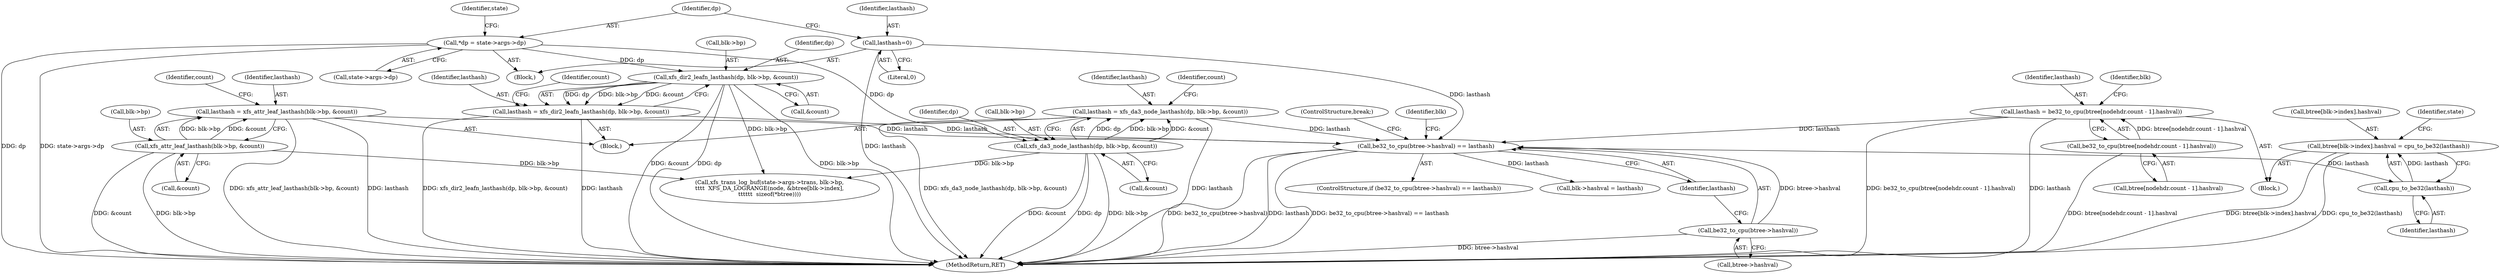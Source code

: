 digraph "1_linux_c88547a8119e3b581318ab65e9b72f27f23e641d@array" {
"1000236" [label="(Call,btree[blk->index].hashval = cpu_to_be32(lasthash))"];
"1000244" [label="(Call,cpu_to_be32(lasthash))"];
"1000224" [label="(Call,be32_to_cpu(btree->hashval) == lasthash)"];
"1000225" [label="(Call,be32_to_cpu(btree->hashval))"];
"1000177" [label="(Call,lasthash = xfs_da3_node_lasthash(dp, blk->bp, &count))"];
"1000179" [label="(Call,xfs_da3_node_lasthash(dp, blk->bp, &count))"];
"1000114" [label="(Call,*dp = state->args->dp)"];
"1000266" [label="(Call,lasthash = be32_to_cpu(btree[nodehdr.count - 1].hashval))"];
"1000268" [label="(Call,be32_to_cpu(btree[nodehdr.count - 1].hashval))"];
"1000161" [label="(Call,lasthash = xfs_dir2_leafn_lasthash(dp, blk->bp, &count))"];
"1000163" [label="(Call,xfs_dir2_leafn_lasthash(dp, blk->bp, &count))"];
"1000146" [label="(Call,lasthash = xfs_attr_leaf_lasthash(blk->bp, &count))"];
"1000148" [label="(Call,xfs_attr_leaf_lasthash(blk->bp, &count))"];
"1000108" [label="(Call,lasthash=0)"];
"1000269" [label="(Call,btree[nodehdr.count - 1].hashval)"];
"1000267" [label="(Identifier,lasthash)"];
"1000149" [label="(Call,blk->bp)"];
"1000246" [label="(Call,xfs_trans_log_buf(state->args->trans, blk->bp,\n\t\t\t\t  XFS_DA_LOGRANGE(node, &btree[blk->index],\n\t\t\t\t\t\t  sizeof(*btree))))"];
"1000161" [label="(Call,lasthash = xfs_dir2_leafn_lasthash(dp, blk->bp, &count))"];
"1000165" [label="(Call,blk->bp)"];
"1000163" [label="(Call,xfs_dir2_leafn_lasthash(dp, blk->bp, &count))"];
"1000114" [label="(Call,*dp = state->args->dp)"];
"1000245" [label="(Identifier,lasthash)"];
"1000268" [label="(Call,be32_to_cpu(btree[nodehdr.count - 1].hashval))"];
"1000244" [label="(Call,cpu_to_be32(lasthash))"];
"1000172" [label="(Identifier,count)"];
"1000203" [label="(Identifier,blk)"];
"1000162" [label="(Identifier,lasthash)"];
"1000266" [label="(Call,lasthash = be32_to_cpu(btree[nodehdr.count - 1].hashval))"];
"1000224" [label="(Call,be32_to_cpu(btree->hashval) == lasthash)"];
"1000230" [label="(ControlStructure,break;)"];
"1000156" [label="(Identifier,count)"];
"1000148" [label="(Call,xfs_attr_leaf_lasthash(blk->bp, &count))"];
"1000103" [label="(Block,)"];
"1000180" [label="(Identifier,dp)"];
"1000115" [label="(Identifier,dp)"];
"1000144" [label="(Block,)"];
"1000206" [label="(Block,)"];
"1000237" [label="(Call,btree[blk->index].hashval)"];
"1000226" [label="(Call,btree->hashval)"];
"1000147" [label="(Identifier,lasthash)"];
"1000110" [label="(Literal,0)"];
"1000236" [label="(Call,btree[blk->index].hashval = cpu_to_be32(lasthash))"];
"1000181" [label="(Call,blk->bp)"];
"1000168" [label="(Call,&count)"];
"1000233" [label="(Identifier,blk)"];
"1000123" [label="(Identifier,state)"];
"1000116" [label="(Call,state->args->dp)"];
"1000188" [label="(Identifier,count)"];
"1000184" [label="(Call,&count)"];
"1000223" [label="(ControlStructure,if (be32_to_cpu(btree->hashval) == lasthash))"];
"1000109" [label="(Identifier,lasthash)"];
"1000178" [label="(Identifier,lasthash)"];
"1000177" [label="(Call,lasthash = xfs_da3_node_lasthash(dp, blk->bp, &count))"];
"1000231" [label="(Call,blk->hashval = lasthash)"];
"1000225" [label="(Call,be32_to_cpu(btree->hashval))"];
"1000152" [label="(Call,&count)"];
"1000278" [label="(MethodReturn,RET)"];
"1000164" [label="(Identifier,dp)"];
"1000179" [label="(Call,xfs_da3_node_lasthash(dp, blk->bp, &count))"];
"1000146" [label="(Call,lasthash = xfs_attr_leaf_lasthash(blk->bp, &count))"];
"1000108" [label="(Call,lasthash=0)"];
"1000249" [label="(Identifier,state)"];
"1000229" [label="(Identifier,lasthash)"];
"1000236" -> "1000206"  [label="AST: "];
"1000236" -> "1000244"  [label="CFG: "];
"1000237" -> "1000236"  [label="AST: "];
"1000244" -> "1000236"  [label="AST: "];
"1000249" -> "1000236"  [label="CFG: "];
"1000236" -> "1000278"  [label="DDG: btree[blk->index].hashval"];
"1000236" -> "1000278"  [label="DDG: cpu_to_be32(lasthash)"];
"1000244" -> "1000236"  [label="DDG: lasthash"];
"1000244" -> "1000245"  [label="CFG: "];
"1000245" -> "1000244"  [label="AST: "];
"1000224" -> "1000244"  [label="DDG: lasthash"];
"1000224" -> "1000223"  [label="AST: "];
"1000224" -> "1000229"  [label="CFG: "];
"1000225" -> "1000224"  [label="AST: "];
"1000229" -> "1000224"  [label="AST: "];
"1000230" -> "1000224"  [label="CFG: "];
"1000233" -> "1000224"  [label="CFG: "];
"1000224" -> "1000278"  [label="DDG: be32_to_cpu(btree->hashval)"];
"1000224" -> "1000278"  [label="DDG: lasthash"];
"1000224" -> "1000278"  [label="DDG: be32_to_cpu(btree->hashval) == lasthash"];
"1000225" -> "1000224"  [label="DDG: btree->hashval"];
"1000177" -> "1000224"  [label="DDG: lasthash"];
"1000266" -> "1000224"  [label="DDG: lasthash"];
"1000161" -> "1000224"  [label="DDG: lasthash"];
"1000146" -> "1000224"  [label="DDG: lasthash"];
"1000108" -> "1000224"  [label="DDG: lasthash"];
"1000224" -> "1000231"  [label="DDG: lasthash"];
"1000225" -> "1000226"  [label="CFG: "];
"1000226" -> "1000225"  [label="AST: "];
"1000229" -> "1000225"  [label="CFG: "];
"1000225" -> "1000278"  [label="DDG: btree->hashval"];
"1000177" -> "1000144"  [label="AST: "];
"1000177" -> "1000179"  [label="CFG: "];
"1000178" -> "1000177"  [label="AST: "];
"1000179" -> "1000177"  [label="AST: "];
"1000188" -> "1000177"  [label="CFG: "];
"1000177" -> "1000278"  [label="DDG: lasthash"];
"1000177" -> "1000278"  [label="DDG: xfs_da3_node_lasthash(dp, blk->bp, &count)"];
"1000179" -> "1000177"  [label="DDG: dp"];
"1000179" -> "1000177"  [label="DDG: blk->bp"];
"1000179" -> "1000177"  [label="DDG: &count"];
"1000179" -> "1000184"  [label="CFG: "];
"1000180" -> "1000179"  [label="AST: "];
"1000181" -> "1000179"  [label="AST: "];
"1000184" -> "1000179"  [label="AST: "];
"1000179" -> "1000278"  [label="DDG: blk->bp"];
"1000179" -> "1000278"  [label="DDG: &count"];
"1000179" -> "1000278"  [label="DDG: dp"];
"1000114" -> "1000179"  [label="DDG: dp"];
"1000179" -> "1000246"  [label="DDG: blk->bp"];
"1000114" -> "1000103"  [label="AST: "];
"1000114" -> "1000116"  [label="CFG: "];
"1000115" -> "1000114"  [label="AST: "];
"1000116" -> "1000114"  [label="AST: "];
"1000123" -> "1000114"  [label="CFG: "];
"1000114" -> "1000278"  [label="DDG: dp"];
"1000114" -> "1000278"  [label="DDG: state->args->dp"];
"1000114" -> "1000163"  [label="DDG: dp"];
"1000266" -> "1000206"  [label="AST: "];
"1000266" -> "1000268"  [label="CFG: "];
"1000267" -> "1000266"  [label="AST: "];
"1000268" -> "1000266"  [label="AST: "];
"1000203" -> "1000266"  [label="CFG: "];
"1000266" -> "1000278"  [label="DDG: be32_to_cpu(btree[nodehdr.count - 1].hashval)"];
"1000266" -> "1000278"  [label="DDG: lasthash"];
"1000268" -> "1000266"  [label="DDG: btree[nodehdr.count - 1].hashval"];
"1000268" -> "1000269"  [label="CFG: "];
"1000269" -> "1000268"  [label="AST: "];
"1000268" -> "1000278"  [label="DDG: btree[nodehdr.count - 1].hashval"];
"1000161" -> "1000144"  [label="AST: "];
"1000161" -> "1000163"  [label="CFG: "];
"1000162" -> "1000161"  [label="AST: "];
"1000163" -> "1000161"  [label="AST: "];
"1000172" -> "1000161"  [label="CFG: "];
"1000161" -> "1000278"  [label="DDG: xfs_dir2_leafn_lasthash(dp, blk->bp, &count)"];
"1000161" -> "1000278"  [label="DDG: lasthash"];
"1000163" -> "1000161"  [label="DDG: dp"];
"1000163" -> "1000161"  [label="DDG: blk->bp"];
"1000163" -> "1000161"  [label="DDG: &count"];
"1000163" -> "1000168"  [label="CFG: "];
"1000164" -> "1000163"  [label="AST: "];
"1000165" -> "1000163"  [label="AST: "];
"1000168" -> "1000163"  [label="AST: "];
"1000163" -> "1000278"  [label="DDG: &count"];
"1000163" -> "1000278"  [label="DDG: dp"];
"1000163" -> "1000278"  [label="DDG: blk->bp"];
"1000163" -> "1000246"  [label="DDG: blk->bp"];
"1000146" -> "1000144"  [label="AST: "];
"1000146" -> "1000148"  [label="CFG: "];
"1000147" -> "1000146"  [label="AST: "];
"1000148" -> "1000146"  [label="AST: "];
"1000156" -> "1000146"  [label="CFG: "];
"1000146" -> "1000278"  [label="DDG: xfs_attr_leaf_lasthash(blk->bp, &count)"];
"1000146" -> "1000278"  [label="DDG: lasthash"];
"1000148" -> "1000146"  [label="DDG: blk->bp"];
"1000148" -> "1000146"  [label="DDG: &count"];
"1000148" -> "1000152"  [label="CFG: "];
"1000149" -> "1000148"  [label="AST: "];
"1000152" -> "1000148"  [label="AST: "];
"1000148" -> "1000278"  [label="DDG: &count"];
"1000148" -> "1000278"  [label="DDG: blk->bp"];
"1000148" -> "1000246"  [label="DDG: blk->bp"];
"1000108" -> "1000103"  [label="AST: "];
"1000108" -> "1000110"  [label="CFG: "];
"1000109" -> "1000108"  [label="AST: "];
"1000110" -> "1000108"  [label="AST: "];
"1000115" -> "1000108"  [label="CFG: "];
"1000108" -> "1000278"  [label="DDG: lasthash"];
}
